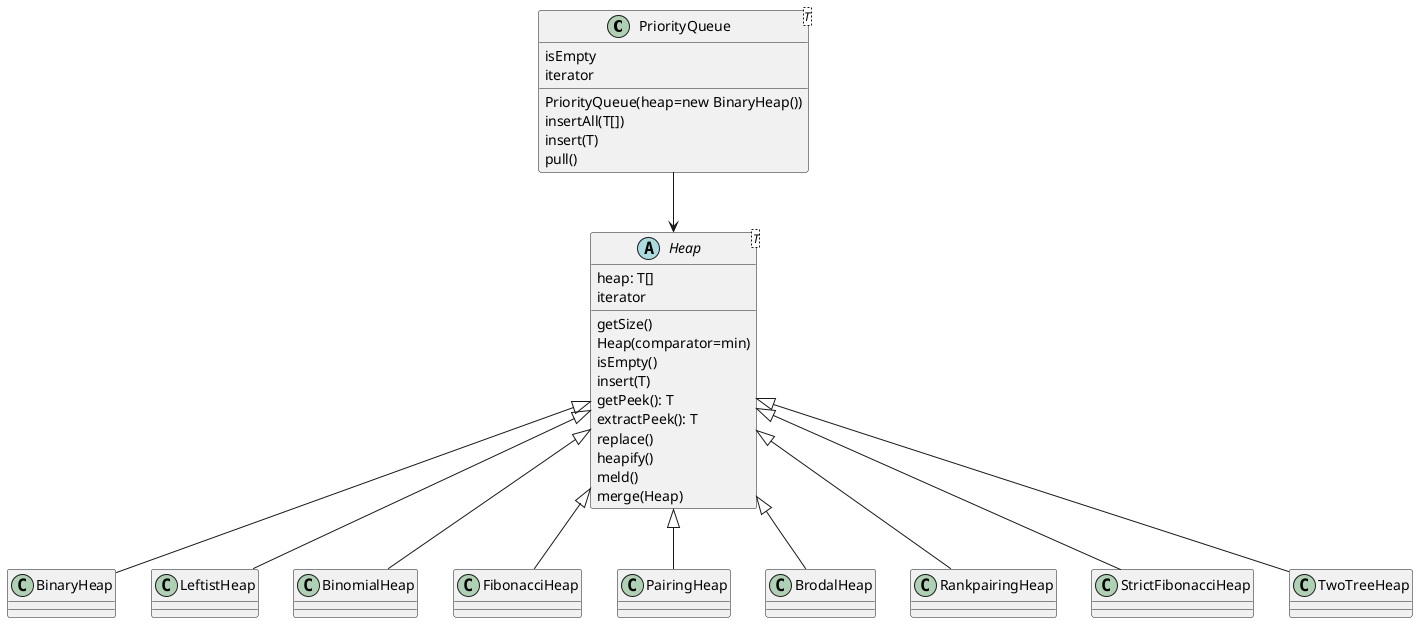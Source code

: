 @startuml
class PriorityQueue<T> {
 isEmpty
 PriorityQueue(heap=new BinaryHeap())
 insertAll(T[])
 insert(T)
 pull()
 iterator
}

PriorityQueue --> Heap
abstract class Heap<T> {
  heap: T[]
  getSize()
  Heap(comparator=min)
  isEmpty()
  insert(T)
  getPeek(): T
  extractPeek(): T
  replace()
  heapify()
  iterator
  meld()
  merge(Heap)
}

class BinaryHeap extends Heap
class LeftistHeap extends Heap
class BinomialHeap extends Heap
class FibonacciHeap extends Heap
class PairingHeap extends Heap
class BrodalHeap extends Heap
class RankpairingHeap extends Heap
class StrictFibonacciHeap extends Heap
class TwoTreeHeap extends Heap

@enduml